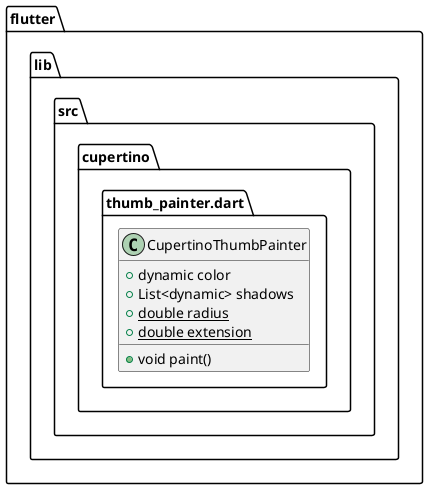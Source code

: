 @startuml
set namespaceSeparator ::

class "flutter::lib::src::cupertino::thumb_painter.dart::CupertinoThumbPainter" {
  +dynamic color
  +List<dynamic> shadows
  {static} +double radius
  {static} +double extension
  +void paint()
}


@enduml